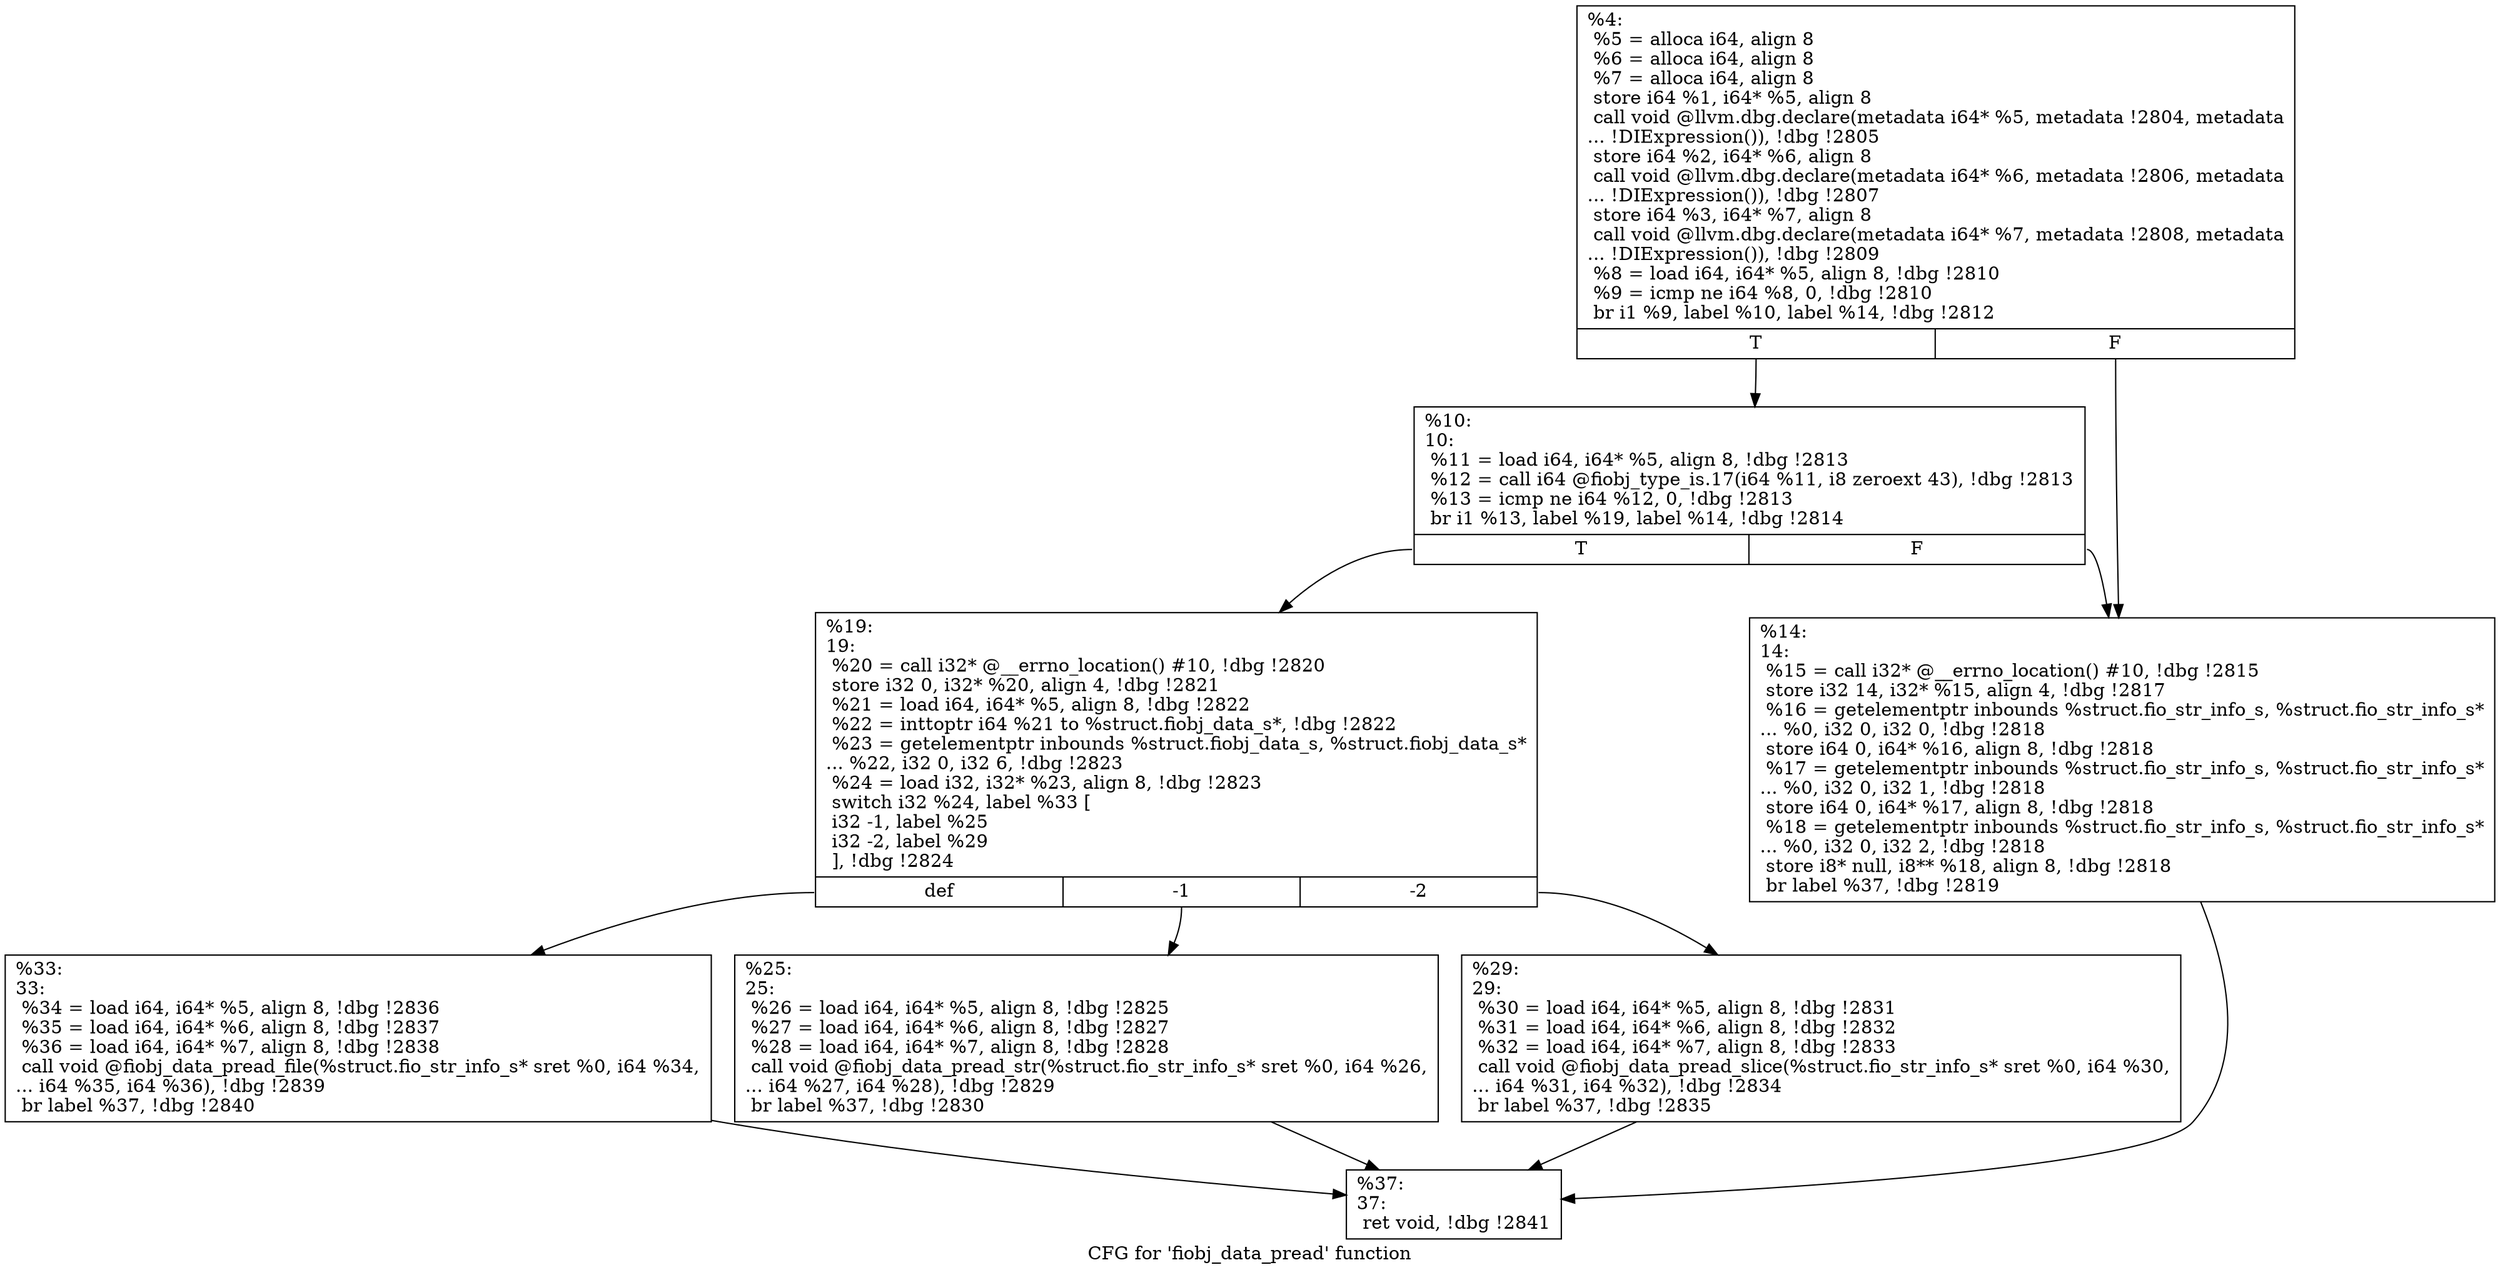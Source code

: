 digraph "CFG for 'fiobj_data_pread' function" {
	label="CFG for 'fiobj_data_pread' function";

	Node0x556851d740b0 [shape=record,label="{%4:\l  %5 = alloca i64, align 8\l  %6 = alloca i64, align 8\l  %7 = alloca i64, align 8\l  store i64 %1, i64* %5, align 8\l  call void @llvm.dbg.declare(metadata i64* %5, metadata !2804, metadata\l... !DIExpression()), !dbg !2805\l  store i64 %2, i64* %6, align 8\l  call void @llvm.dbg.declare(metadata i64* %6, metadata !2806, metadata\l... !DIExpression()), !dbg !2807\l  store i64 %3, i64* %7, align 8\l  call void @llvm.dbg.declare(metadata i64* %7, metadata !2808, metadata\l... !DIExpression()), !dbg !2809\l  %8 = load i64, i64* %5, align 8, !dbg !2810\l  %9 = icmp ne i64 %8, 0, !dbg !2810\l  br i1 %9, label %10, label %14, !dbg !2812\l|{<s0>T|<s1>F}}"];
	Node0x556851d740b0:s0 -> Node0x556851d74100;
	Node0x556851d740b0:s1 -> Node0x556851d74150;
	Node0x556851d74100 [shape=record,label="{%10:\l10:                                               \l  %11 = load i64, i64* %5, align 8, !dbg !2813\l  %12 = call i64 @fiobj_type_is.17(i64 %11, i8 zeroext 43), !dbg !2813\l  %13 = icmp ne i64 %12, 0, !dbg !2813\l  br i1 %13, label %19, label %14, !dbg !2814\l|{<s0>T|<s1>F}}"];
	Node0x556851d74100:s0 -> Node0x556851d741a0;
	Node0x556851d74100:s1 -> Node0x556851d74150;
	Node0x556851d74150 [shape=record,label="{%14:\l14:                                               \l  %15 = call i32* @__errno_location() #10, !dbg !2815\l  store i32 14, i32* %15, align 4, !dbg !2817\l  %16 = getelementptr inbounds %struct.fio_str_info_s, %struct.fio_str_info_s*\l... %0, i32 0, i32 0, !dbg !2818\l  store i64 0, i64* %16, align 8, !dbg !2818\l  %17 = getelementptr inbounds %struct.fio_str_info_s, %struct.fio_str_info_s*\l... %0, i32 0, i32 1, !dbg !2818\l  store i64 0, i64* %17, align 8, !dbg !2818\l  %18 = getelementptr inbounds %struct.fio_str_info_s, %struct.fio_str_info_s*\l... %0, i32 0, i32 2, !dbg !2818\l  store i8* null, i8** %18, align 8, !dbg !2818\l  br label %37, !dbg !2819\l}"];
	Node0x556851d74150 -> Node0x556851d742e0;
	Node0x556851d741a0 [shape=record,label="{%19:\l19:                                               \l  %20 = call i32* @__errno_location() #10, !dbg !2820\l  store i32 0, i32* %20, align 4, !dbg !2821\l  %21 = load i64, i64* %5, align 8, !dbg !2822\l  %22 = inttoptr i64 %21 to %struct.fiobj_data_s*, !dbg !2822\l  %23 = getelementptr inbounds %struct.fiobj_data_s, %struct.fiobj_data_s*\l... %22, i32 0, i32 6, !dbg !2823\l  %24 = load i32, i32* %23, align 8, !dbg !2823\l  switch i32 %24, label %33 [\l    i32 -1, label %25\l    i32 -2, label %29\l  ], !dbg !2824\l|{<s0>def|<s1>-1|<s2>-2}}"];
	Node0x556851d741a0:s0 -> Node0x556851d74290;
	Node0x556851d741a0:s1 -> Node0x556851d741f0;
	Node0x556851d741a0:s2 -> Node0x556851d74240;
	Node0x556851d741f0 [shape=record,label="{%25:\l25:                                               \l  %26 = load i64, i64* %5, align 8, !dbg !2825\l  %27 = load i64, i64* %6, align 8, !dbg !2827\l  %28 = load i64, i64* %7, align 8, !dbg !2828\l  call void @fiobj_data_pread_str(%struct.fio_str_info_s* sret %0, i64 %26,\l... i64 %27, i64 %28), !dbg !2829\l  br label %37, !dbg !2830\l}"];
	Node0x556851d741f0 -> Node0x556851d742e0;
	Node0x556851d74240 [shape=record,label="{%29:\l29:                                               \l  %30 = load i64, i64* %5, align 8, !dbg !2831\l  %31 = load i64, i64* %6, align 8, !dbg !2832\l  %32 = load i64, i64* %7, align 8, !dbg !2833\l  call void @fiobj_data_pread_slice(%struct.fio_str_info_s* sret %0, i64 %30,\l... i64 %31, i64 %32), !dbg !2834\l  br label %37, !dbg !2835\l}"];
	Node0x556851d74240 -> Node0x556851d742e0;
	Node0x556851d74290 [shape=record,label="{%33:\l33:                                               \l  %34 = load i64, i64* %5, align 8, !dbg !2836\l  %35 = load i64, i64* %6, align 8, !dbg !2837\l  %36 = load i64, i64* %7, align 8, !dbg !2838\l  call void @fiobj_data_pread_file(%struct.fio_str_info_s* sret %0, i64 %34,\l... i64 %35, i64 %36), !dbg !2839\l  br label %37, !dbg !2840\l}"];
	Node0x556851d74290 -> Node0x556851d742e0;
	Node0x556851d742e0 [shape=record,label="{%37:\l37:                                               \l  ret void, !dbg !2841\l}"];
}
